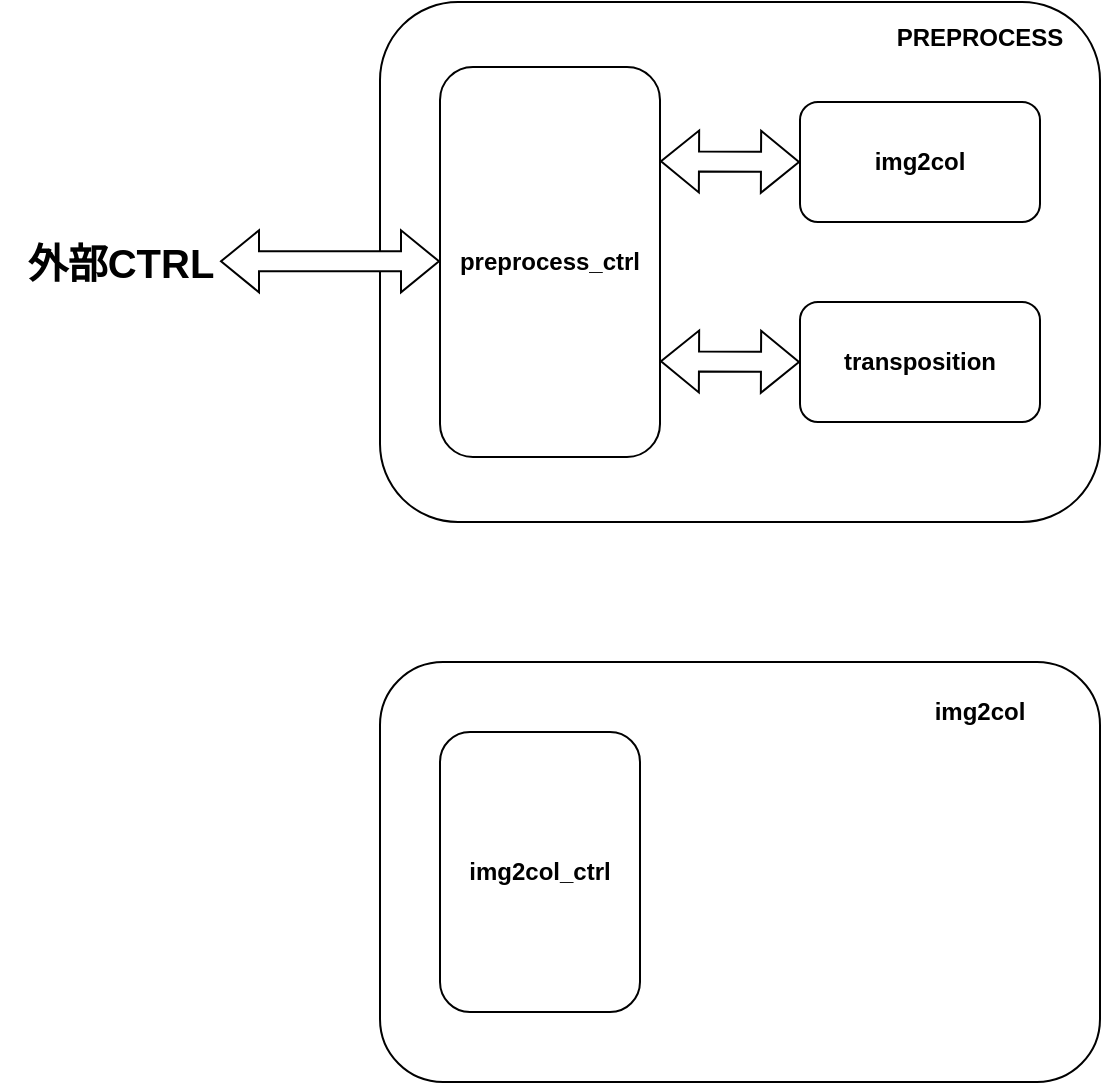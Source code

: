 <mxfile version="21.0.10" type="github">
  <diagram name="第 1 页" id="DEgQuvAEYnM6CAFVu9Ne">
    <mxGraphModel dx="1562" dy="829" grid="1" gridSize="10" guides="1" tooltips="1" connect="1" arrows="1" fold="1" page="1" pageScale="1" pageWidth="827" pageHeight="1169" math="0" shadow="0">
      <root>
        <mxCell id="0" />
        <mxCell id="1" parent="0" />
        <mxCell id="4vFp2I5ZALkrV1MqwiMS-1" value="" style="rounded=1;whiteSpace=wrap;html=1;" parent="1" vertex="1">
          <mxGeometry x="190" y="120" width="360" height="260" as="geometry" />
        </mxCell>
        <mxCell id="4vFp2I5ZALkrV1MqwiMS-2" value="&lt;b&gt;preprocess_ctrl&lt;/b&gt;" style="rounded=1;whiteSpace=wrap;html=1;" parent="1" vertex="1">
          <mxGeometry x="220" y="152.5" width="110" height="195" as="geometry" />
        </mxCell>
        <mxCell id="4vFp2I5ZALkrV1MqwiMS-3" value="&lt;b&gt;img2col&lt;/b&gt;" style="rounded=1;whiteSpace=wrap;html=1;" parent="1" vertex="1">
          <mxGeometry x="400" y="170" width="120" height="60" as="geometry" />
        </mxCell>
        <mxCell id="4vFp2I5ZALkrV1MqwiMS-4" value="&lt;b&gt;transposition&lt;/b&gt;" style="rounded=1;whiteSpace=wrap;html=1;" parent="1" vertex="1">
          <mxGeometry x="400" y="270" width="120" height="60" as="geometry" />
        </mxCell>
        <mxCell id="4vFp2I5ZALkrV1MqwiMS-5" value="" style="shape=flexArrow;endArrow=classic;startArrow=classic;html=1;rounded=0;fillColor=#FFFFFF;" parent="1" edge="1">
          <mxGeometry width="100" height="100" relative="1" as="geometry">
            <mxPoint x="110" y="249.66" as="sourcePoint" />
            <mxPoint x="220" y="249.66" as="targetPoint" />
          </mxGeometry>
        </mxCell>
        <mxCell id="4vFp2I5ZALkrV1MqwiMS-6" value="" style="shape=flexArrow;endArrow=classic;startArrow=classic;html=1;rounded=0;fillColor=#FFFFFF;" parent="1" edge="1">
          <mxGeometry width="100" height="100" relative="1" as="geometry">
            <mxPoint x="330" y="199.66" as="sourcePoint" />
            <mxPoint x="400" y="200" as="targetPoint" />
          </mxGeometry>
        </mxCell>
        <mxCell id="4vFp2I5ZALkrV1MqwiMS-8" value="" style="shape=flexArrow;endArrow=classic;startArrow=classic;html=1;rounded=0;fillColor=#FFFFFF;" parent="1" edge="1">
          <mxGeometry width="100" height="100" relative="1" as="geometry">
            <mxPoint x="330" y="299.66" as="sourcePoint" />
            <mxPoint x="400" y="300" as="targetPoint" />
          </mxGeometry>
        </mxCell>
        <mxCell id="4vFp2I5ZALkrV1MqwiMS-9" value="&lt;b&gt;PREPROCESS&lt;/b&gt;" style="text;html=1;strokeColor=none;fillColor=none;align=center;verticalAlign=middle;whiteSpace=wrap;rounded=0;" parent="1" vertex="1">
          <mxGeometry x="460" y="122.5" width="60" height="30" as="geometry" />
        </mxCell>
        <mxCell id="4vFp2I5ZALkrV1MqwiMS-10" value="&lt;b&gt;&lt;font style=&quot;font-size: 20px;&quot;&gt;外部CTRL&lt;/font&gt;&lt;/b&gt;" style="text;html=1;align=center;verticalAlign=middle;resizable=0;points=[];autosize=1;strokeColor=none;fillColor=none;" parent="1" vertex="1">
          <mxGeometry y="230" width="120" height="40" as="geometry" />
        </mxCell>
        <mxCell id="v-pygowpI5FYSpeoAwpi-1" value="" style="rounded=1;whiteSpace=wrap;html=1;" vertex="1" parent="1">
          <mxGeometry x="190" y="450" width="360" height="210" as="geometry" />
        </mxCell>
        <mxCell id="v-pygowpI5FYSpeoAwpi-4" value="&lt;b style=&quot;border-color: var(--border-color);&quot;&gt;img2col&lt;/b&gt;" style="text;html=1;strokeColor=none;fillColor=none;align=center;verticalAlign=middle;whiteSpace=wrap;rounded=0;" vertex="1" parent="1">
          <mxGeometry x="460" y="460" width="60" height="30" as="geometry" />
        </mxCell>
        <mxCell id="v-pygowpI5FYSpeoAwpi-5" value="&lt;b&gt;img2col_ctrl&lt;/b&gt;" style="rounded=1;whiteSpace=wrap;html=1;" vertex="1" parent="1">
          <mxGeometry x="220" y="485" width="100" height="140" as="geometry" />
        </mxCell>
      </root>
    </mxGraphModel>
  </diagram>
</mxfile>
